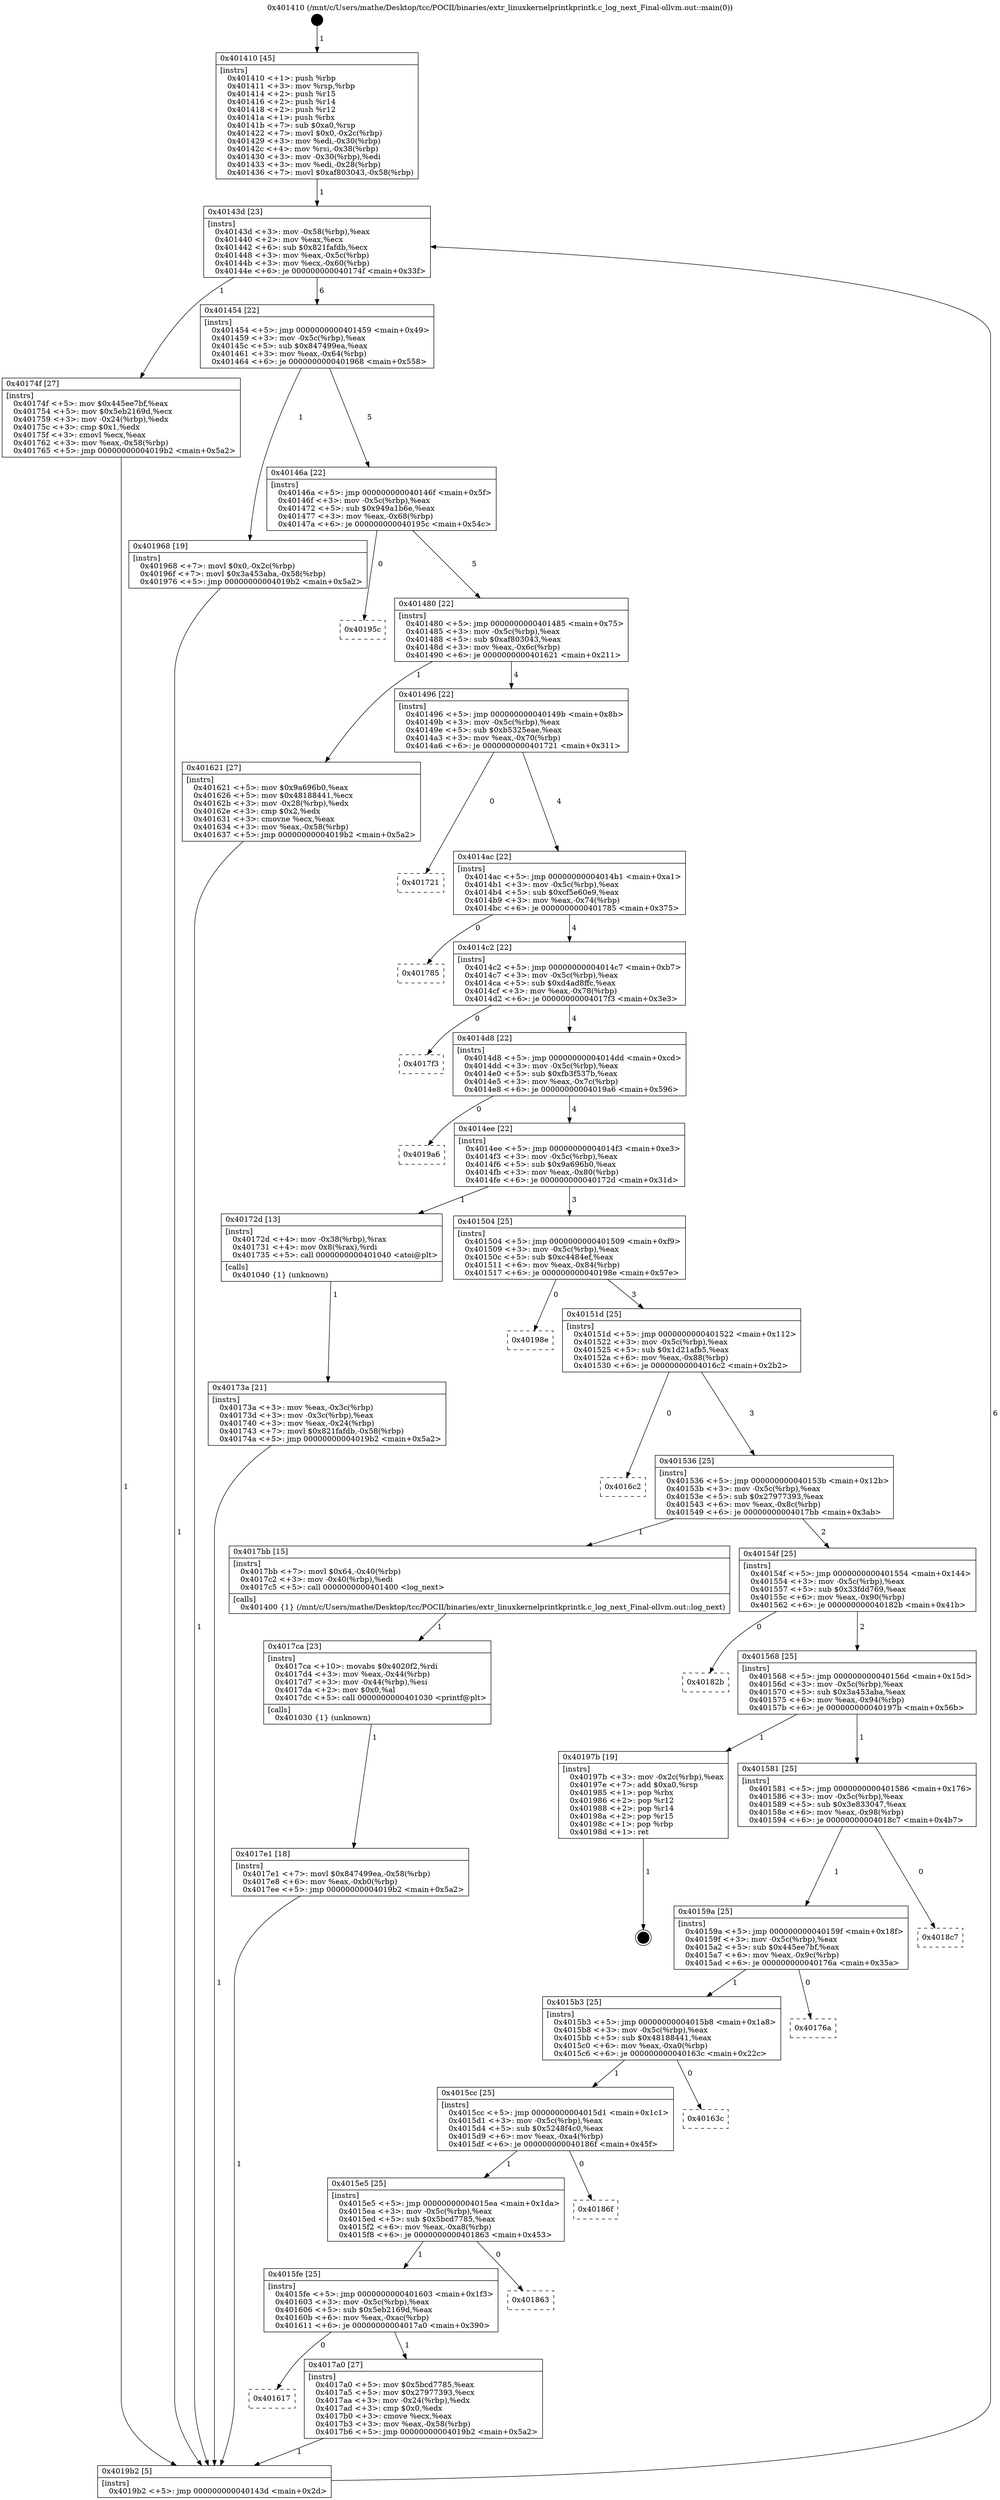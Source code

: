 digraph "0x401410" {
  label = "0x401410 (/mnt/c/Users/mathe/Desktop/tcc/POCII/binaries/extr_linuxkernelprintkprintk.c_log_next_Final-ollvm.out::main(0))"
  labelloc = "t"
  node[shape=record]

  Entry [label="",width=0.3,height=0.3,shape=circle,fillcolor=black,style=filled]
  "0x40143d" [label="{
     0x40143d [23]\l
     | [instrs]\l
     &nbsp;&nbsp;0x40143d \<+3\>: mov -0x58(%rbp),%eax\l
     &nbsp;&nbsp;0x401440 \<+2\>: mov %eax,%ecx\l
     &nbsp;&nbsp;0x401442 \<+6\>: sub $0x821fafdb,%ecx\l
     &nbsp;&nbsp;0x401448 \<+3\>: mov %eax,-0x5c(%rbp)\l
     &nbsp;&nbsp;0x40144b \<+3\>: mov %ecx,-0x60(%rbp)\l
     &nbsp;&nbsp;0x40144e \<+6\>: je 000000000040174f \<main+0x33f\>\l
  }"]
  "0x40174f" [label="{
     0x40174f [27]\l
     | [instrs]\l
     &nbsp;&nbsp;0x40174f \<+5\>: mov $0x445ee7bf,%eax\l
     &nbsp;&nbsp;0x401754 \<+5\>: mov $0x5eb2169d,%ecx\l
     &nbsp;&nbsp;0x401759 \<+3\>: mov -0x24(%rbp),%edx\l
     &nbsp;&nbsp;0x40175c \<+3\>: cmp $0x1,%edx\l
     &nbsp;&nbsp;0x40175f \<+3\>: cmovl %ecx,%eax\l
     &nbsp;&nbsp;0x401762 \<+3\>: mov %eax,-0x58(%rbp)\l
     &nbsp;&nbsp;0x401765 \<+5\>: jmp 00000000004019b2 \<main+0x5a2\>\l
  }"]
  "0x401454" [label="{
     0x401454 [22]\l
     | [instrs]\l
     &nbsp;&nbsp;0x401454 \<+5\>: jmp 0000000000401459 \<main+0x49\>\l
     &nbsp;&nbsp;0x401459 \<+3\>: mov -0x5c(%rbp),%eax\l
     &nbsp;&nbsp;0x40145c \<+5\>: sub $0x847499ea,%eax\l
     &nbsp;&nbsp;0x401461 \<+3\>: mov %eax,-0x64(%rbp)\l
     &nbsp;&nbsp;0x401464 \<+6\>: je 0000000000401968 \<main+0x558\>\l
  }"]
  Exit [label="",width=0.3,height=0.3,shape=circle,fillcolor=black,style=filled,peripheries=2]
  "0x401968" [label="{
     0x401968 [19]\l
     | [instrs]\l
     &nbsp;&nbsp;0x401968 \<+7\>: movl $0x0,-0x2c(%rbp)\l
     &nbsp;&nbsp;0x40196f \<+7\>: movl $0x3a453aba,-0x58(%rbp)\l
     &nbsp;&nbsp;0x401976 \<+5\>: jmp 00000000004019b2 \<main+0x5a2\>\l
  }"]
  "0x40146a" [label="{
     0x40146a [22]\l
     | [instrs]\l
     &nbsp;&nbsp;0x40146a \<+5\>: jmp 000000000040146f \<main+0x5f\>\l
     &nbsp;&nbsp;0x40146f \<+3\>: mov -0x5c(%rbp),%eax\l
     &nbsp;&nbsp;0x401472 \<+5\>: sub $0x949a1b6e,%eax\l
     &nbsp;&nbsp;0x401477 \<+3\>: mov %eax,-0x68(%rbp)\l
     &nbsp;&nbsp;0x40147a \<+6\>: je 000000000040195c \<main+0x54c\>\l
  }"]
  "0x4017e1" [label="{
     0x4017e1 [18]\l
     | [instrs]\l
     &nbsp;&nbsp;0x4017e1 \<+7\>: movl $0x847499ea,-0x58(%rbp)\l
     &nbsp;&nbsp;0x4017e8 \<+6\>: mov %eax,-0xb0(%rbp)\l
     &nbsp;&nbsp;0x4017ee \<+5\>: jmp 00000000004019b2 \<main+0x5a2\>\l
  }"]
  "0x40195c" [label="{
     0x40195c\l
  }", style=dashed]
  "0x401480" [label="{
     0x401480 [22]\l
     | [instrs]\l
     &nbsp;&nbsp;0x401480 \<+5\>: jmp 0000000000401485 \<main+0x75\>\l
     &nbsp;&nbsp;0x401485 \<+3\>: mov -0x5c(%rbp),%eax\l
     &nbsp;&nbsp;0x401488 \<+5\>: sub $0xaf803043,%eax\l
     &nbsp;&nbsp;0x40148d \<+3\>: mov %eax,-0x6c(%rbp)\l
     &nbsp;&nbsp;0x401490 \<+6\>: je 0000000000401621 \<main+0x211\>\l
  }"]
  "0x4017ca" [label="{
     0x4017ca [23]\l
     | [instrs]\l
     &nbsp;&nbsp;0x4017ca \<+10\>: movabs $0x4020f2,%rdi\l
     &nbsp;&nbsp;0x4017d4 \<+3\>: mov %eax,-0x44(%rbp)\l
     &nbsp;&nbsp;0x4017d7 \<+3\>: mov -0x44(%rbp),%esi\l
     &nbsp;&nbsp;0x4017da \<+2\>: mov $0x0,%al\l
     &nbsp;&nbsp;0x4017dc \<+5\>: call 0000000000401030 \<printf@plt\>\l
     | [calls]\l
     &nbsp;&nbsp;0x401030 \{1\} (unknown)\l
  }"]
  "0x401621" [label="{
     0x401621 [27]\l
     | [instrs]\l
     &nbsp;&nbsp;0x401621 \<+5\>: mov $0x9a696b0,%eax\l
     &nbsp;&nbsp;0x401626 \<+5\>: mov $0x48188441,%ecx\l
     &nbsp;&nbsp;0x40162b \<+3\>: mov -0x28(%rbp),%edx\l
     &nbsp;&nbsp;0x40162e \<+3\>: cmp $0x2,%edx\l
     &nbsp;&nbsp;0x401631 \<+3\>: cmovne %ecx,%eax\l
     &nbsp;&nbsp;0x401634 \<+3\>: mov %eax,-0x58(%rbp)\l
     &nbsp;&nbsp;0x401637 \<+5\>: jmp 00000000004019b2 \<main+0x5a2\>\l
  }"]
  "0x401496" [label="{
     0x401496 [22]\l
     | [instrs]\l
     &nbsp;&nbsp;0x401496 \<+5\>: jmp 000000000040149b \<main+0x8b\>\l
     &nbsp;&nbsp;0x40149b \<+3\>: mov -0x5c(%rbp),%eax\l
     &nbsp;&nbsp;0x40149e \<+5\>: sub $0xb5325eae,%eax\l
     &nbsp;&nbsp;0x4014a3 \<+3\>: mov %eax,-0x70(%rbp)\l
     &nbsp;&nbsp;0x4014a6 \<+6\>: je 0000000000401721 \<main+0x311\>\l
  }"]
  "0x4019b2" [label="{
     0x4019b2 [5]\l
     | [instrs]\l
     &nbsp;&nbsp;0x4019b2 \<+5\>: jmp 000000000040143d \<main+0x2d\>\l
  }"]
  "0x401410" [label="{
     0x401410 [45]\l
     | [instrs]\l
     &nbsp;&nbsp;0x401410 \<+1\>: push %rbp\l
     &nbsp;&nbsp;0x401411 \<+3\>: mov %rsp,%rbp\l
     &nbsp;&nbsp;0x401414 \<+2\>: push %r15\l
     &nbsp;&nbsp;0x401416 \<+2\>: push %r14\l
     &nbsp;&nbsp;0x401418 \<+2\>: push %r12\l
     &nbsp;&nbsp;0x40141a \<+1\>: push %rbx\l
     &nbsp;&nbsp;0x40141b \<+7\>: sub $0xa0,%rsp\l
     &nbsp;&nbsp;0x401422 \<+7\>: movl $0x0,-0x2c(%rbp)\l
     &nbsp;&nbsp;0x401429 \<+3\>: mov %edi,-0x30(%rbp)\l
     &nbsp;&nbsp;0x40142c \<+4\>: mov %rsi,-0x38(%rbp)\l
     &nbsp;&nbsp;0x401430 \<+3\>: mov -0x30(%rbp),%edi\l
     &nbsp;&nbsp;0x401433 \<+3\>: mov %edi,-0x28(%rbp)\l
     &nbsp;&nbsp;0x401436 \<+7\>: movl $0xaf803043,-0x58(%rbp)\l
  }"]
  "0x401617" [label="{
     0x401617\l
  }", style=dashed]
  "0x401721" [label="{
     0x401721\l
  }", style=dashed]
  "0x4014ac" [label="{
     0x4014ac [22]\l
     | [instrs]\l
     &nbsp;&nbsp;0x4014ac \<+5\>: jmp 00000000004014b1 \<main+0xa1\>\l
     &nbsp;&nbsp;0x4014b1 \<+3\>: mov -0x5c(%rbp),%eax\l
     &nbsp;&nbsp;0x4014b4 \<+5\>: sub $0xcf5e60e9,%eax\l
     &nbsp;&nbsp;0x4014b9 \<+3\>: mov %eax,-0x74(%rbp)\l
     &nbsp;&nbsp;0x4014bc \<+6\>: je 0000000000401785 \<main+0x375\>\l
  }"]
  "0x4017a0" [label="{
     0x4017a0 [27]\l
     | [instrs]\l
     &nbsp;&nbsp;0x4017a0 \<+5\>: mov $0x5bcd7785,%eax\l
     &nbsp;&nbsp;0x4017a5 \<+5\>: mov $0x27977393,%ecx\l
     &nbsp;&nbsp;0x4017aa \<+3\>: mov -0x24(%rbp),%edx\l
     &nbsp;&nbsp;0x4017ad \<+3\>: cmp $0x0,%edx\l
     &nbsp;&nbsp;0x4017b0 \<+3\>: cmove %ecx,%eax\l
     &nbsp;&nbsp;0x4017b3 \<+3\>: mov %eax,-0x58(%rbp)\l
     &nbsp;&nbsp;0x4017b6 \<+5\>: jmp 00000000004019b2 \<main+0x5a2\>\l
  }"]
  "0x401785" [label="{
     0x401785\l
  }", style=dashed]
  "0x4014c2" [label="{
     0x4014c2 [22]\l
     | [instrs]\l
     &nbsp;&nbsp;0x4014c2 \<+5\>: jmp 00000000004014c7 \<main+0xb7\>\l
     &nbsp;&nbsp;0x4014c7 \<+3\>: mov -0x5c(%rbp),%eax\l
     &nbsp;&nbsp;0x4014ca \<+5\>: sub $0xd4ad8ffc,%eax\l
     &nbsp;&nbsp;0x4014cf \<+3\>: mov %eax,-0x78(%rbp)\l
     &nbsp;&nbsp;0x4014d2 \<+6\>: je 00000000004017f3 \<main+0x3e3\>\l
  }"]
  "0x4015fe" [label="{
     0x4015fe [25]\l
     | [instrs]\l
     &nbsp;&nbsp;0x4015fe \<+5\>: jmp 0000000000401603 \<main+0x1f3\>\l
     &nbsp;&nbsp;0x401603 \<+3\>: mov -0x5c(%rbp),%eax\l
     &nbsp;&nbsp;0x401606 \<+5\>: sub $0x5eb2169d,%eax\l
     &nbsp;&nbsp;0x40160b \<+6\>: mov %eax,-0xac(%rbp)\l
     &nbsp;&nbsp;0x401611 \<+6\>: je 00000000004017a0 \<main+0x390\>\l
  }"]
  "0x4017f3" [label="{
     0x4017f3\l
  }", style=dashed]
  "0x4014d8" [label="{
     0x4014d8 [22]\l
     | [instrs]\l
     &nbsp;&nbsp;0x4014d8 \<+5\>: jmp 00000000004014dd \<main+0xcd\>\l
     &nbsp;&nbsp;0x4014dd \<+3\>: mov -0x5c(%rbp),%eax\l
     &nbsp;&nbsp;0x4014e0 \<+5\>: sub $0xfb3f537b,%eax\l
     &nbsp;&nbsp;0x4014e5 \<+3\>: mov %eax,-0x7c(%rbp)\l
     &nbsp;&nbsp;0x4014e8 \<+6\>: je 00000000004019a6 \<main+0x596\>\l
  }"]
  "0x401863" [label="{
     0x401863\l
  }", style=dashed]
  "0x4019a6" [label="{
     0x4019a6\l
  }", style=dashed]
  "0x4014ee" [label="{
     0x4014ee [22]\l
     | [instrs]\l
     &nbsp;&nbsp;0x4014ee \<+5\>: jmp 00000000004014f3 \<main+0xe3\>\l
     &nbsp;&nbsp;0x4014f3 \<+3\>: mov -0x5c(%rbp),%eax\l
     &nbsp;&nbsp;0x4014f6 \<+5\>: sub $0x9a696b0,%eax\l
     &nbsp;&nbsp;0x4014fb \<+3\>: mov %eax,-0x80(%rbp)\l
     &nbsp;&nbsp;0x4014fe \<+6\>: je 000000000040172d \<main+0x31d\>\l
  }"]
  "0x4015e5" [label="{
     0x4015e5 [25]\l
     | [instrs]\l
     &nbsp;&nbsp;0x4015e5 \<+5\>: jmp 00000000004015ea \<main+0x1da\>\l
     &nbsp;&nbsp;0x4015ea \<+3\>: mov -0x5c(%rbp),%eax\l
     &nbsp;&nbsp;0x4015ed \<+5\>: sub $0x5bcd7785,%eax\l
     &nbsp;&nbsp;0x4015f2 \<+6\>: mov %eax,-0xa8(%rbp)\l
     &nbsp;&nbsp;0x4015f8 \<+6\>: je 0000000000401863 \<main+0x453\>\l
  }"]
  "0x40172d" [label="{
     0x40172d [13]\l
     | [instrs]\l
     &nbsp;&nbsp;0x40172d \<+4\>: mov -0x38(%rbp),%rax\l
     &nbsp;&nbsp;0x401731 \<+4\>: mov 0x8(%rax),%rdi\l
     &nbsp;&nbsp;0x401735 \<+5\>: call 0000000000401040 \<atoi@plt\>\l
     | [calls]\l
     &nbsp;&nbsp;0x401040 \{1\} (unknown)\l
  }"]
  "0x401504" [label="{
     0x401504 [25]\l
     | [instrs]\l
     &nbsp;&nbsp;0x401504 \<+5\>: jmp 0000000000401509 \<main+0xf9\>\l
     &nbsp;&nbsp;0x401509 \<+3\>: mov -0x5c(%rbp),%eax\l
     &nbsp;&nbsp;0x40150c \<+5\>: sub $0xc4484ef,%eax\l
     &nbsp;&nbsp;0x401511 \<+6\>: mov %eax,-0x84(%rbp)\l
     &nbsp;&nbsp;0x401517 \<+6\>: je 000000000040198e \<main+0x57e\>\l
  }"]
  "0x40173a" [label="{
     0x40173a [21]\l
     | [instrs]\l
     &nbsp;&nbsp;0x40173a \<+3\>: mov %eax,-0x3c(%rbp)\l
     &nbsp;&nbsp;0x40173d \<+3\>: mov -0x3c(%rbp),%eax\l
     &nbsp;&nbsp;0x401740 \<+3\>: mov %eax,-0x24(%rbp)\l
     &nbsp;&nbsp;0x401743 \<+7\>: movl $0x821fafdb,-0x58(%rbp)\l
     &nbsp;&nbsp;0x40174a \<+5\>: jmp 00000000004019b2 \<main+0x5a2\>\l
  }"]
  "0x40186f" [label="{
     0x40186f\l
  }", style=dashed]
  "0x40198e" [label="{
     0x40198e\l
  }", style=dashed]
  "0x40151d" [label="{
     0x40151d [25]\l
     | [instrs]\l
     &nbsp;&nbsp;0x40151d \<+5\>: jmp 0000000000401522 \<main+0x112\>\l
     &nbsp;&nbsp;0x401522 \<+3\>: mov -0x5c(%rbp),%eax\l
     &nbsp;&nbsp;0x401525 \<+5\>: sub $0x1d21afb5,%eax\l
     &nbsp;&nbsp;0x40152a \<+6\>: mov %eax,-0x88(%rbp)\l
     &nbsp;&nbsp;0x401530 \<+6\>: je 00000000004016c2 \<main+0x2b2\>\l
  }"]
  "0x4015cc" [label="{
     0x4015cc [25]\l
     | [instrs]\l
     &nbsp;&nbsp;0x4015cc \<+5\>: jmp 00000000004015d1 \<main+0x1c1\>\l
     &nbsp;&nbsp;0x4015d1 \<+3\>: mov -0x5c(%rbp),%eax\l
     &nbsp;&nbsp;0x4015d4 \<+5\>: sub $0x5248f4c0,%eax\l
     &nbsp;&nbsp;0x4015d9 \<+6\>: mov %eax,-0xa4(%rbp)\l
     &nbsp;&nbsp;0x4015df \<+6\>: je 000000000040186f \<main+0x45f\>\l
  }"]
  "0x4016c2" [label="{
     0x4016c2\l
  }", style=dashed]
  "0x401536" [label="{
     0x401536 [25]\l
     | [instrs]\l
     &nbsp;&nbsp;0x401536 \<+5\>: jmp 000000000040153b \<main+0x12b\>\l
     &nbsp;&nbsp;0x40153b \<+3\>: mov -0x5c(%rbp),%eax\l
     &nbsp;&nbsp;0x40153e \<+5\>: sub $0x27977393,%eax\l
     &nbsp;&nbsp;0x401543 \<+6\>: mov %eax,-0x8c(%rbp)\l
     &nbsp;&nbsp;0x401549 \<+6\>: je 00000000004017bb \<main+0x3ab\>\l
  }"]
  "0x40163c" [label="{
     0x40163c\l
  }", style=dashed]
  "0x4017bb" [label="{
     0x4017bb [15]\l
     | [instrs]\l
     &nbsp;&nbsp;0x4017bb \<+7\>: movl $0x64,-0x40(%rbp)\l
     &nbsp;&nbsp;0x4017c2 \<+3\>: mov -0x40(%rbp),%edi\l
     &nbsp;&nbsp;0x4017c5 \<+5\>: call 0000000000401400 \<log_next\>\l
     | [calls]\l
     &nbsp;&nbsp;0x401400 \{1\} (/mnt/c/Users/mathe/Desktop/tcc/POCII/binaries/extr_linuxkernelprintkprintk.c_log_next_Final-ollvm.out::log_next)\l
  }"]
  "0x40154f" [label="{
     0x40154f [25]\l
     | [instrs]\l
     &nbsp;&nbsp;0x40154f \<+5\>: jmp 0000000000401554 \<main+0x144\>\l
     &nbsp;&nbsp;0x401554 \<+3\>: mov -0x5c(%rbp),%eax\l
     &nbsp;&nbsp;0x401557 \<+5\>: sub $0x33fdd769,%eax\l
     &nbsp;&nbsp;0x40155c \<+6\>: mov %eax,-0x90(%rbp)\l
     &nbsp;&nbsp;0x401562 \<+6\>: je 000000000040182b \<main+0x41b\>\l
  }"]
  "0x4015b3" [label="{
     0x4015b3 [25]\l
     | [instrs]\l
     &nbsp;&nbsp;0x4015b3 \<+5\>: jmp 00000000004015b8 \<main+0x1a8\>\l
     &nbsp;&nbsp;0x4015b8 \<+3\>: mov -0x5c(%rbp),%eax\l
     &nbsp;&nbsp;0x4015bb \<+5\>: sub $0x48188441,%eax\l
     &nbsp;&nbsp;0x4015c0 \<+6\>: mov %eax,-0xa0(%rbp)\l
     &nbsp;&nbsp;0x4015c6 \<+6\>: je 000000000040163c \<main+0x22c\>\l
  }"]
  "0x40182b" [label="{
     0x40182b\l
  }", style=dashed]
  "0x401568" [label="{
     0x401568 [25]\l
     | [instrs]\l
     &nbsp;&nbsp;0x401568 \<+5\>: jmp 000000000040156d \<main+0x15d\>\l
     &nbsp;&nbsp;0x40156d \<+3\>: mov -0x5c(%rbp),%eax\l
     &nbsp;&nbsp;0x401570 \<+5\>: sub $0x3a453aba,%eax\l
     &nbsp;&nbsp;0x401575 \<+6\>: mov %eax,-0x94(%rbp)\l
     &nbsp;&nbsp;0x40157b \<+6\>: je 000000000040197b \<main+0x56b\>\l
  }"]
  "0x40176a" [label="{
     0x40176a\l
  }", style=dashed]
  "0x40197b" [label="{
     0x40197b [19]\l
     | [instrs]\l
     &nbsp;&nbsp;0x40197b \<+3\>: mov -0x2c(%rbp),%eax\l
     &nbsp;&nbsp;0x40197e \<+7\>: add $0xa0,%rsp\l
     &nbsp;&nbsp;0x401985 \<+1\>: pop %rbx\l
     &nbsp;&nbsp;0x401986 \<+2\>: pop %r12\l
     &nbsp;&nbsp;0x401988 \<+2\>: pop %r14\l
     &nbsp;&nbsp;0x40198a \<+2\>: pop %r15\l
     &nbsp;&nbsp;0x40198c \<+1\>: pop %rbp\l
     &nbsp;&nbsp;0x40198d \<+1\>: ret\l
  }"]
  "0x401581" [label="{
     0x401581 [25]\l
     | [instrs]\l
     &nbsp;&nbsp;0x401581 \<+5\>: jmp 0000000000401586 \<main+0x176\>\l
     &nbsp;&nbsp;0x401586 \<+3\>: mov -0x5c(%rbp),%eax\l
     &nbsp;&nbsp;0x401589 \<+5\>: sub $0x3e833047,%eax\l
     &nbsp;&nbsp;0x40158e \<+6\>: mov %eax,-0x98(%rbp)\l
     &nbsp;&nbsp;0x401594 \<+6\>: je 00000000004018c7 \<main+0x4b7\>\l
  }"]
  "0x40159a" [label="{
     0x40159a [25]\l
     | [instrs]\l
     &nbsp;&nbsp;0x40159a \<+5\>: jmp 000000000040159f \<main+0x18f\>\l
     &nbsp;&nbsp;0x40159f \<+3\>: mov -0x5c(%rbp),%eax\l
     &nbsp;&nbsp;0x4015a2 \<+5\>: sub $0x445ee7bf,%eax\l
     &nbsp;&nbsp;0x4015a7 \<+6\>: mov %eax,-0x9c(%rbp)\l
     &nbsp;&nbsp;0x4015ad \<+6\>: je 000000000040176a \<main+0x35a\>\l
  }"]
  "0x4018c7" [label="{
     0x4018c7\l
  }", style=dashed]
  Entry -> "0x401410" [label=" 1"]
  "0x40143d" -> "0x40174f" [label=" 1"]
  "0x40143d" -> "0x401454" [label=" 6"]
  "0x40197b" -> Exit [label=" 1"]
  "0x401454" -> "0x401968" [label=" 1"]
  "0x401454" -> "0x40146a" [label=" 5"]
  "0x401968" -> "0x4019b2" [label=" 1"]
  "0x40146a" -> "0x40195c" [label=" 0"]
  "0x40146a" -> "0x401480" [label=" 5"]
  "0x4017e1" -> "0x4019b2" [label=" 1"]
  "0x401480" -> "0x401621" [label=" 1"]
  "0x401480" -> "0x401496" [label=" 4"]
  "0x401621" -> "0x4019b2" [label=" 1"]
  "0x401410" -> "0x40143d" [label=" 1"]
  "0x4019b2" -> "0x40143d" [label=" 6"]
  "0x4017ca" -> "0x4017e1" [label=" 1"]
  "0x401496" -> "0x401721" [label=" 0"]
  "0x401496" -> "0x4014ac" [label=" 4"]
  "0x4017bb" -> "0x4017ca" [label=" 1"]
  "0x4014ac" -> "0x401785" [label=" 0"]
  "0x4014ac" -> "0x4014c2" [label=" 4"]
  "0x4017a0" -> "0x4019b2" [label=" 1"]
  "0x4014c2" -> "0x4017f3" [label=" 0"]
  "0x4014c2" -> "0x4014d8" [label=" 4"]
  "0x4015fe" -> "0x4017a0" [label=" 1"]
  "0x4014d8" -> "0x4019a6" [label=" 0"]
  "0x4014d8" -> "0x4014ee" [label=" 4"]
  "0x4015fe" -> "0x401617" [label=" 0"]
  "0x4014ee" -> "0x40172d" [label=" 1"]
  "0x4014ee" -> "0x401504" [label=" 3"]
  "0x40172d" -> "0x40173a" [label=" 1"]
  "0x40173a" -> "0x4019b2" [label=" 1"]
  "0x40174f" -> "0x4019b2" [label=" 1"]
  "0x4015e5" -> "0x401863" [label=" 0"]
  "0x401504" -> "0x40198e" [label=" 0"]
  "0x401504" -> "0x40151d" [label=" 3"]
  "0x4015e5" -> "0x4015fe" [label=" 1"]
  "0x40151d" -> "0x4016c2" [label=" 0"]
  "0x40151d" -> "0x401536" [label=" 3"]
  "0x4015cc" -> "0x40186f" [label=" 0"]
  "0x401536" -> "0x4017bb" [label=" 1"]
  "0x401536" -> "0x40154f" [label=" 2"]
  "0x4015cc" -> "0x4015e5" [label=" 1"]
  "0x40154f" -> "0x40182b" [label=" 0"]
  "0x40154f" -> "0x401568" [label=" 2"]
  "0x4015b3" -> "0x40163c" [label=" 0"]
  "0x401568" -> "0x40197b" [label=" 1"]
  "0x401568" -> "0x401581" [label=" 1"]
  "0x4015b3" -> "0x4015cc" [label=" 1"]
  "0x401581" -> "0x4018c7" [label=" 0"]
  "0x401581" -> "0x40159a" [label=" 1"]
  "0x40159a" -> "0x4015b3" [label=" 1"]
  "0x40159a" -> "0x40176a" [label=" 0"]
}
